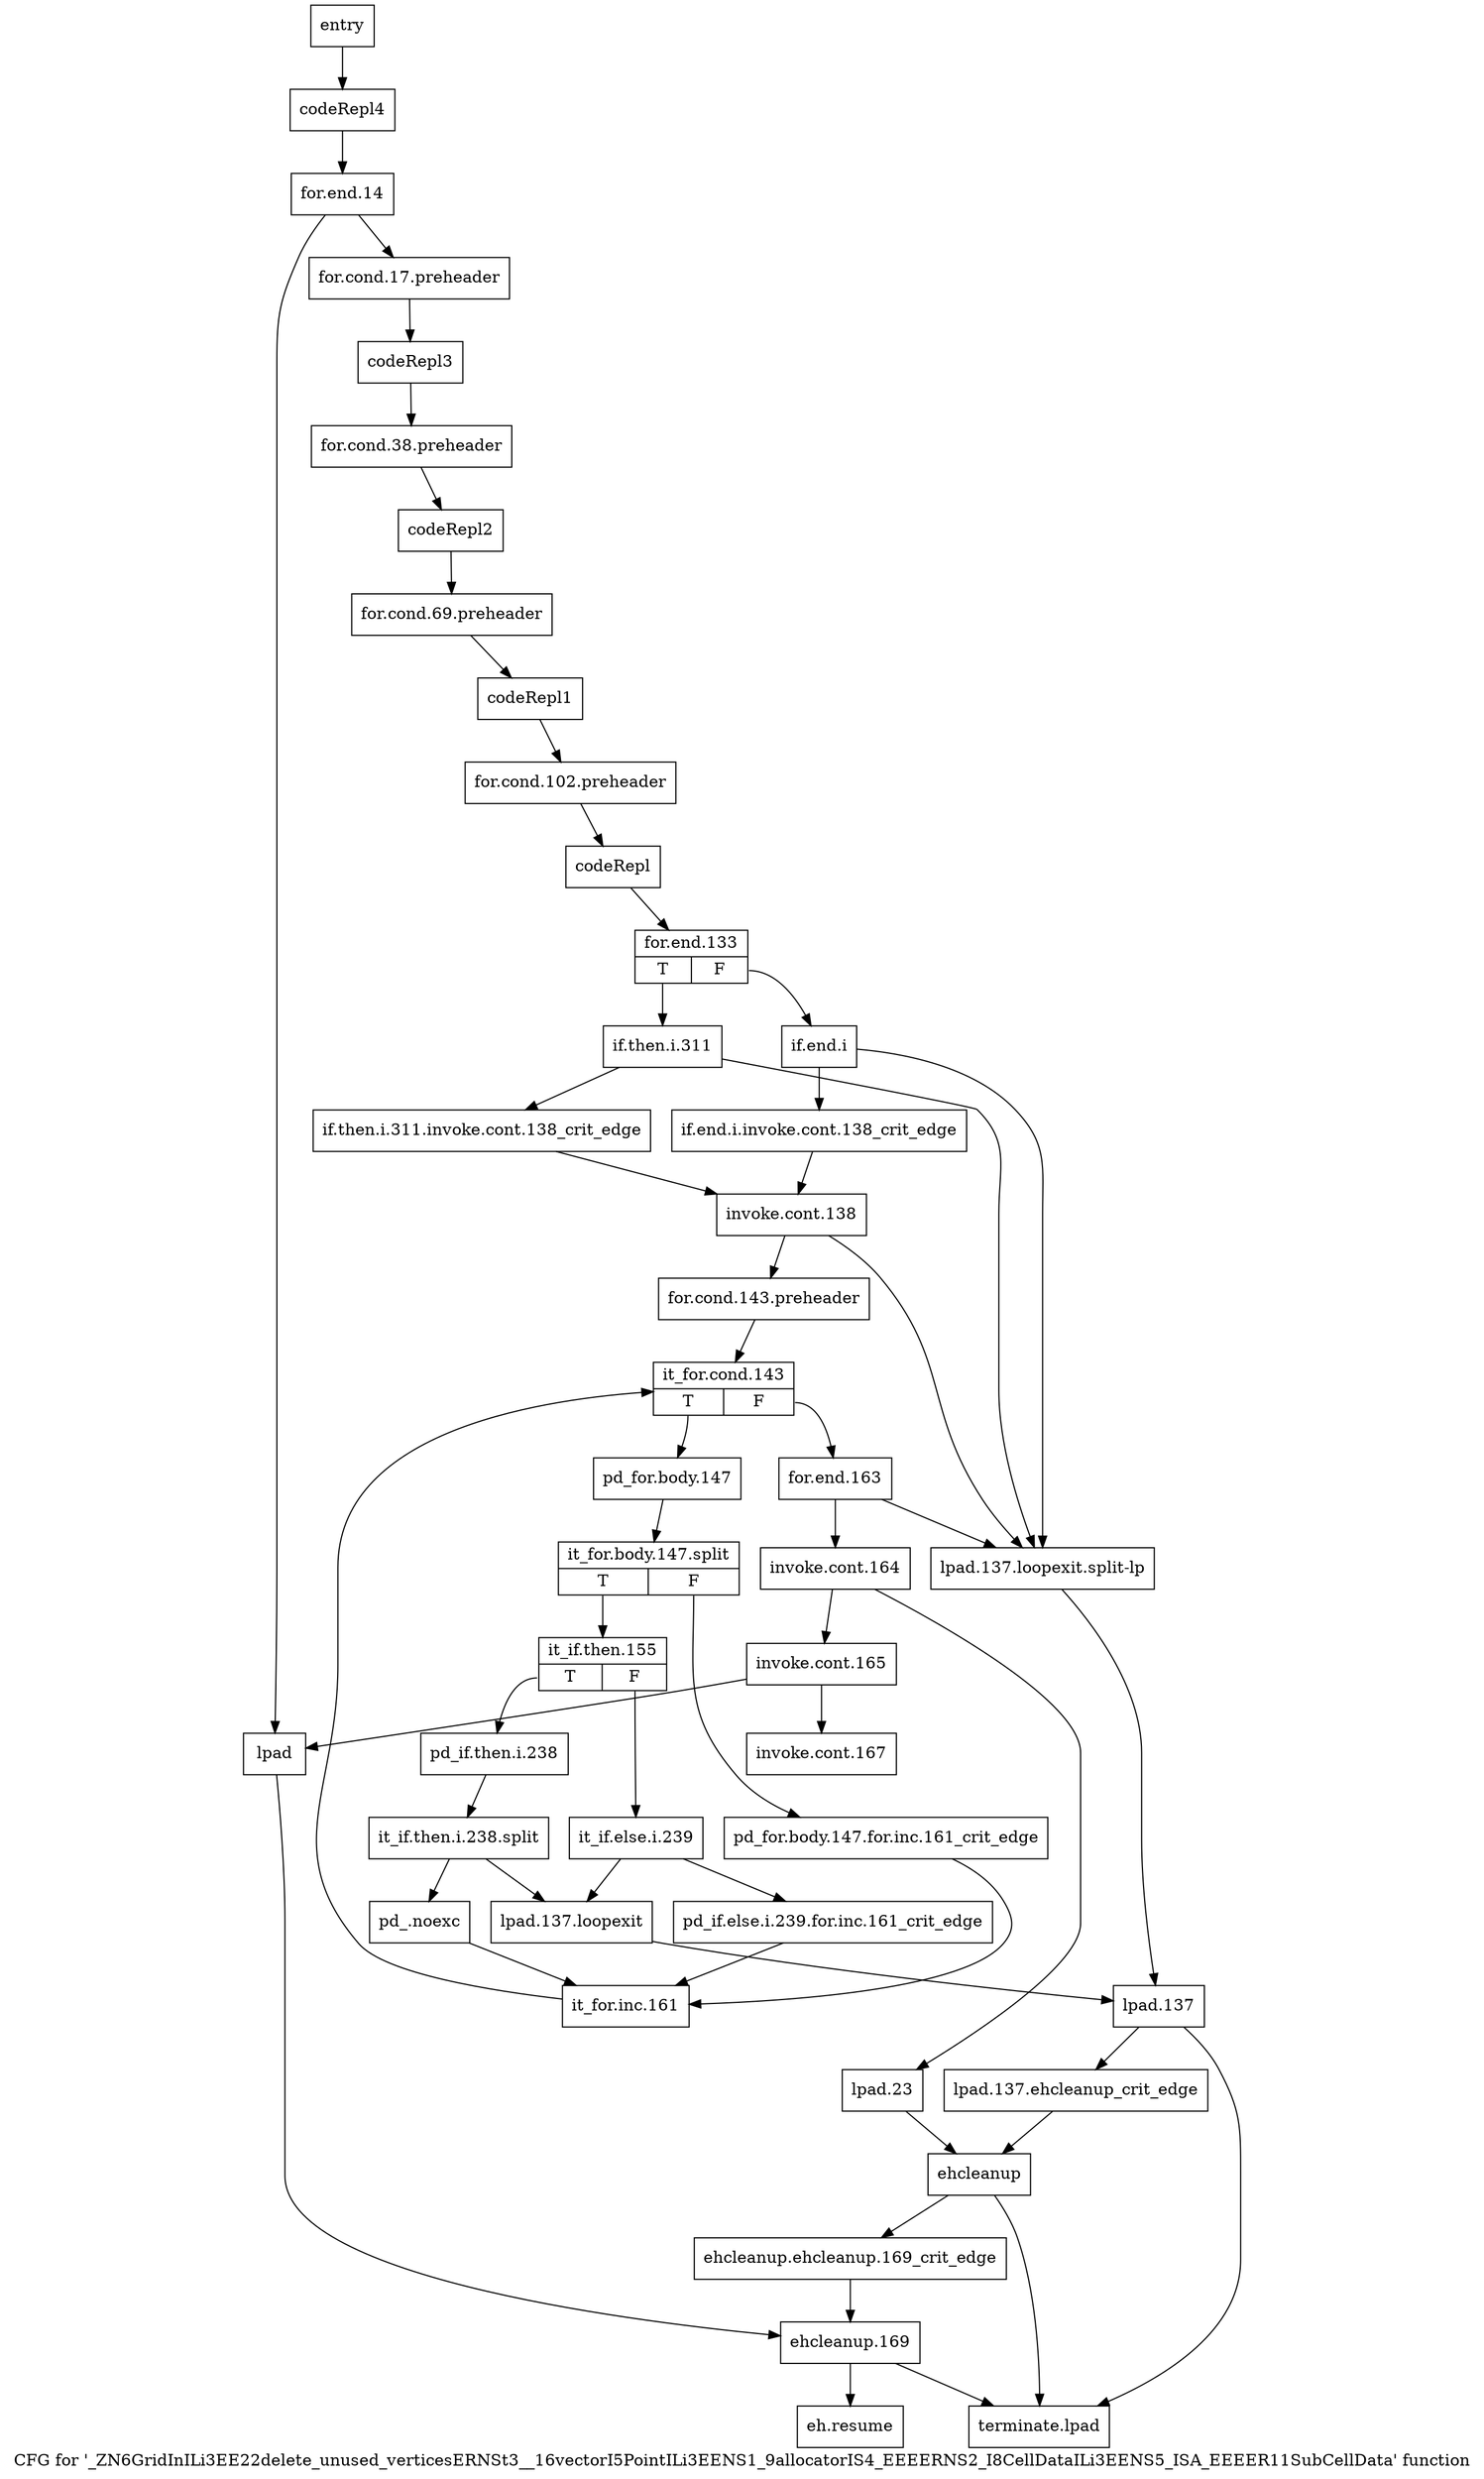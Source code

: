 digraph "CFG for '_ZN6GridInILi3EE22delete_unused_verticesERNSt3__16vectorI5PointILi3EENS1_9allocatorIS4_EEEERNS2_I8CellDataILi3EENS5_ISA_EEEER11SubCellData' function" {
	label="CFG for '_ZN6GridInILi3EE22delete_unused_verticesERNSt3__16vectorI5PointILi3EENS1_9allocatorIS4_EEEERNS2_I8CellDataILi3EENS5_ISA_EEEER11SubCellData' function";

	Node0x5bc05c0 [shape=record,label="{entry}"];
	Node0x5bc05c0 -> Node0x5bc0610;
	Node0x5bc0610 [shape=record,label="{codeRepl4}"];
	Node0x5bc0610 -> Node0x5bc06b0;
	Node0x5bc0660 [shape=record,label="{lpad}"];
	Node0x5bc0660 -> Node0x5bd4c90;
	Node0x5bc06b0 [shape=record,label="{for.end.14}"];
	Node0x5bc06b0 -> Node0x5bc0700;
	Node0x5bc06b0 -> Node0x5bc0660;
	Node0x5bc0700 [shape=record,label="{for.cond.17.preheader}"];
	Node0x5bc0700 -> Node0x5bcfcd0;
	Node0x5bcfcd0 [shape=record,label="{codeRepl3}"];
	Node0x5bcfcd0 -> Node0x5bcfd20;
	Node0x5bcfd20 [shape=record,label="{for.cond.38.preheader}"];
	Node0x5bcfd20 -> Node0x5bcfdc0;
	Node0x5bcfd70 [shape=record,label="{lpad.23}"];
	Node0x5bcfd70 -> Node0x5bd4bf0;
	Node0x5bcfdc0 [shape=record,label="{codeRepl2}"];
	Node0x5bcfdc0 -> Node0x5bcfe10;
	Node0x5bcfe10 [shape=record,label="{for.cond.69.preheader}"];
	Node0x5bcfe10 -> Node0x5bcfe60;
	Node0x5bcfe60 [shape=record,label="{codeRepl1}"];
	Node0x5bcfe60 -> Node0x5bcfeb0;
	Node0x5bcfeb0 [shape=record,label="{for.cond.102.preheader}"];
	Node0x5bcfeb0 -> Node0x5bcff00;
	Node0x5bcff00 [shape=record,label="{codeRepl}"];
	Node0x5bcff00 -> Node0x5bcff50;
	Node0x5bcff50 [shape=record,label="{for.end.133|{<s0>T|<s1>F}}"];
	Node0x5bcff50:s0 -> Node0x5bcffa0;
	Node0x5bcff50:s1 -> Node0x5bd0040;
	Node0x5bcffa0 [shape=record,label="{if.then.i.311}"];
	Node0x5bcffa0 -> Node0x5bcfff0;
	Node0x5bcffa0 -> Node0x5bd4970;
	Node0x5bcfff0 [shape=record,label="{if.then.i.311.invoke.cont.138_crit_edge}"];
	Node0x5bcfff0 -> Node0x5bd4600;
	Node0x5bd0040 [shape=record,label="{if.end.i}"];
	Node0x5bd0040 -> Node0x5bd0090;
	Node0x5bd0040 -> Node0x5bd4970;
	Node0x5bd0090 [shape=record,label="{if.end.i.invoke.cont.138_crit_edge}"];
	Node0x5bd0090 -> Node0x5bd4600;
	Node0x5bd4600 [shape=record,label="{invoke.cont.138}"];
	Node0x5bd4600 -> Node0x5bd4650;
	Node0x5bd4600 -> Node0x5bd4970;
	Node0x5bd4650 [shape=record,label="{for.cond.143.preheader}"];
	Node0x5bd4650 -> Node0x5bd46a0;
	Node0x5bd46a0 [shape=record,label="{it_for.cond.143|{<s0>T|<s1>F}}"];
	Node0x5bd46a0:s0 -> Node0x5bd46f0;
	Node0x5bd46a0:s1 -> Node0x5bd4ab0;
	Node0x5bd46f0 [shape=record,label="{pd_for.body.147}"];
	Node0x5bd46f0 -> Node0xa955200;
	Node0xa955200 [shape=record,label="{it_for.body.147.split|{<s0>T|<s1>F}}"];
	Node0xa955200:s0 -> Node0x5bd4790;
	Node0xa955200:s1 -> Node0x5bd4740;
	Node0x5bd4740 [shape=record,label="{pd_for.body.147.for.inc.161_crit_edge}"];
	Node0x5bd4740 -> Node0x5bd4a60;
	Node0x5bd4790 [shape=record,label="{it_if.then.155|{<s0>T|<s1>F}}"];
	Node0x5bd4790:s0 -> Node0x5bd47e0;
	Node0x5bd4790:s1 -> Node0x5bd4880;
	Node0x5bd47e0 [shape=record,label="{pd_if.then.i.238}"];
	Node0x5bd47e0 -> Node0xa8d0530;
	Node0xa8d0530 [shape=record,label="{it_if.then.i.238.split}"];
	Node0xa8d0530 -> Node0x5bd4830;
	Node0xa8d0530 -> Node0x5bd4920;
	Node0x5bd4830 [shape=record,label="{pd_.noexc}"];
	Node0x5bd4830 -> Node0x5bd4a60;
	Node0x5bd4880 [shape=record,label="{it_if.else.i.239}"];
	Node0x5bd4880 -> Node0x5bd48d0;
	Node0x5bd4880 -> Node0x5bd4920;
	Node0x5bd48d0 [shape=record,label="{pd_if.else.i.239.for.inc.161_crit_edge}"];
	Node0x5bd48d0 -> Node0x5bd4a60;
	Node0x5bd4920 [shape=record,label="{lpad.137.loopexit}"];
	Node0x5bd4920 -> Node0x5bd49c0;
	Node0x5bd4970 [shape=record,label="{lpad.137.loopexit.split-lp}"];
	Node0x5bd4970 -> Node0x5bd49c0;
	Node0x5bd49c0 [shape=record,label="{lpad.137}"];
	Node0x5bd49c0 -> Node0x5bd4a10;
	Node0x5bd49c0 -> Node0x5bd4d30;
	Node0x5bd4a10 [shape=record,label="{lpad.137.ehcleanup_crit_edge}"];
	Node0x5bd4a10 -> Node0x5bd4bf0;
	Node0x5bd4a60 [shape=record,label="{it_for.inc.161}"];
	Node0x5bd4a60 -> Node0x5bd46a0;
	Node0x5bd4ab0 [shape=record,label="{for.end.163}"];
	Node0x5bd4ab0 -> Node0x5bd4b00;
	Node0x5bd4ab0 -> Node0x5bd4970;
	Node0x5bd4b00 [shape=record,label="{invoke.cont.164}"];
	Node0x5bd4b00 -> Node0x5bd4b50;
	Node0x5bd4b00 -> Node0x5bcfd70;
	Node0x5bd4b50 [shape=record,label="{invoke.cont.165}"];
	Node0x5bd4b50 -> Node0x5bd4ba0;
	Node0x5bd4b50 -> Node0x5bc0660;
	Node0x5bd4ba0 [shape=record,label="{invoke.cont.167}"];
	Node0x5bd4bf0 [shape=record,label="{ehcleanup}"];
	Node0x5bd4bf0 -> Node0x5bd4c40;
	Node0x5bd4bf0 -> Node0x5bd4d30;
	Node0x5bd4c40 [shape=record,label="{ehcleanup.ehcleanup.169_crit_edge}"];
	Node0x5bd4c40 -> Node0x5bd4c90;
	Node0x5bd4c90 [shape=record,label="{ehcleanup.169}"];
	Node0x5bd4c90 -> Node0x5bd4ce0;
	Node0x5bd4c90 -> Node0x5bd4d30;
	Node0x5bd4ce0 [shape=record,label="{eh.resume}"];
	Node0x5bd4d30 [shape=record,label="{terminate.lpad}"];
}
